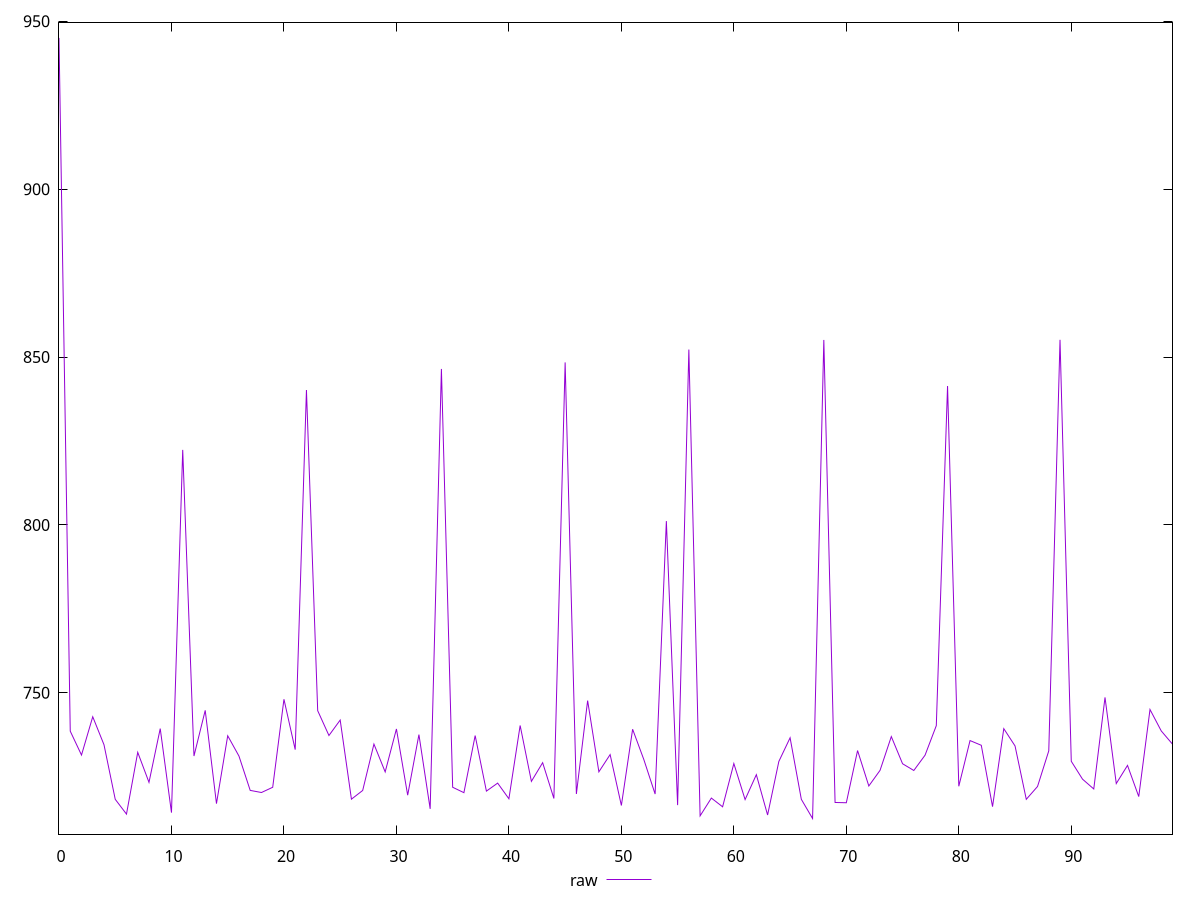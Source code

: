 reset

$raw <<EOF
0 945.0389999999999
1 738.585
2 731.4730000000001
3 742.8770000000001
4 734.54
5 718.287
6 713.881
7 732.28
8 723.34
9 739.349
10 714.322
11 822.359
12 731.179
13 744.7819999999999
14 717.0020000000001
15 737.211
16 731.1629999999999
17 720.945
18 720.314
19 721.8729999999999
20 748.084
21 733.0840000000001
22 840.176
23 744.685
24 737.29
25 741.8910000000001
26 718.3319999999999
27 720.922
28 734.736
29 726.4469999999999
30 739.2410000000001
31 719.515
32 737.552
33 715.44
34 846.463
35 721.879
36 720.266
37 737.269
38 720.73
39 723.114
40 718.4499999999999
41 740.274
42 723.637
43 729.197
44 718.538
45 848.393
46 719.876
47 747.689
48 726.475
49 731.6080000000001
50 716.453
51 739.159
52 730.0989999999999
53 719.857
54 801.14
55 716.555
56 852.222
57 713.357
58 718.659
59 716.0590000000001
60 728.941
61 718.21
62 725.626
63 713.62
64 729.5619999999999
65 736.61
66 718.288
67 712.569
68 855.096
69 717.348
70 717.2629999999999
71 732.812
72 722.2589999999999
73 726.923
74 736.971
75 728.8839999999999
76 726.872
77 731.4319999999999
78 740.227
79 841.362
80 722.1730000000001
81 735.7829999999999
82 734.377
83 716.1
84 739.3310000000001
85 734.189
86 718.2869999999999
87 722.106
88 732.723
89 855.128
90 729.616
91 724.29
92 721.3679999999999
93 748.6340000000001
94 722.979
95 728.388
96 719.0989999999999
97 745.0329999999999
98 738.649
99 734.718
EOF

set key outside below
set xrange [0:99]
set yrange [707.9196:949.6883999999999]
set trange [707.9196:949.6883999999999]
set terminal svg size 640, 490 enhanced background rgb 'white'
set output "report_00007_2020-12-11T15:55:29.892Z/network-server-latency/samples/pages/raw/values.svg"

plot $raw title "raw" with line

reset
